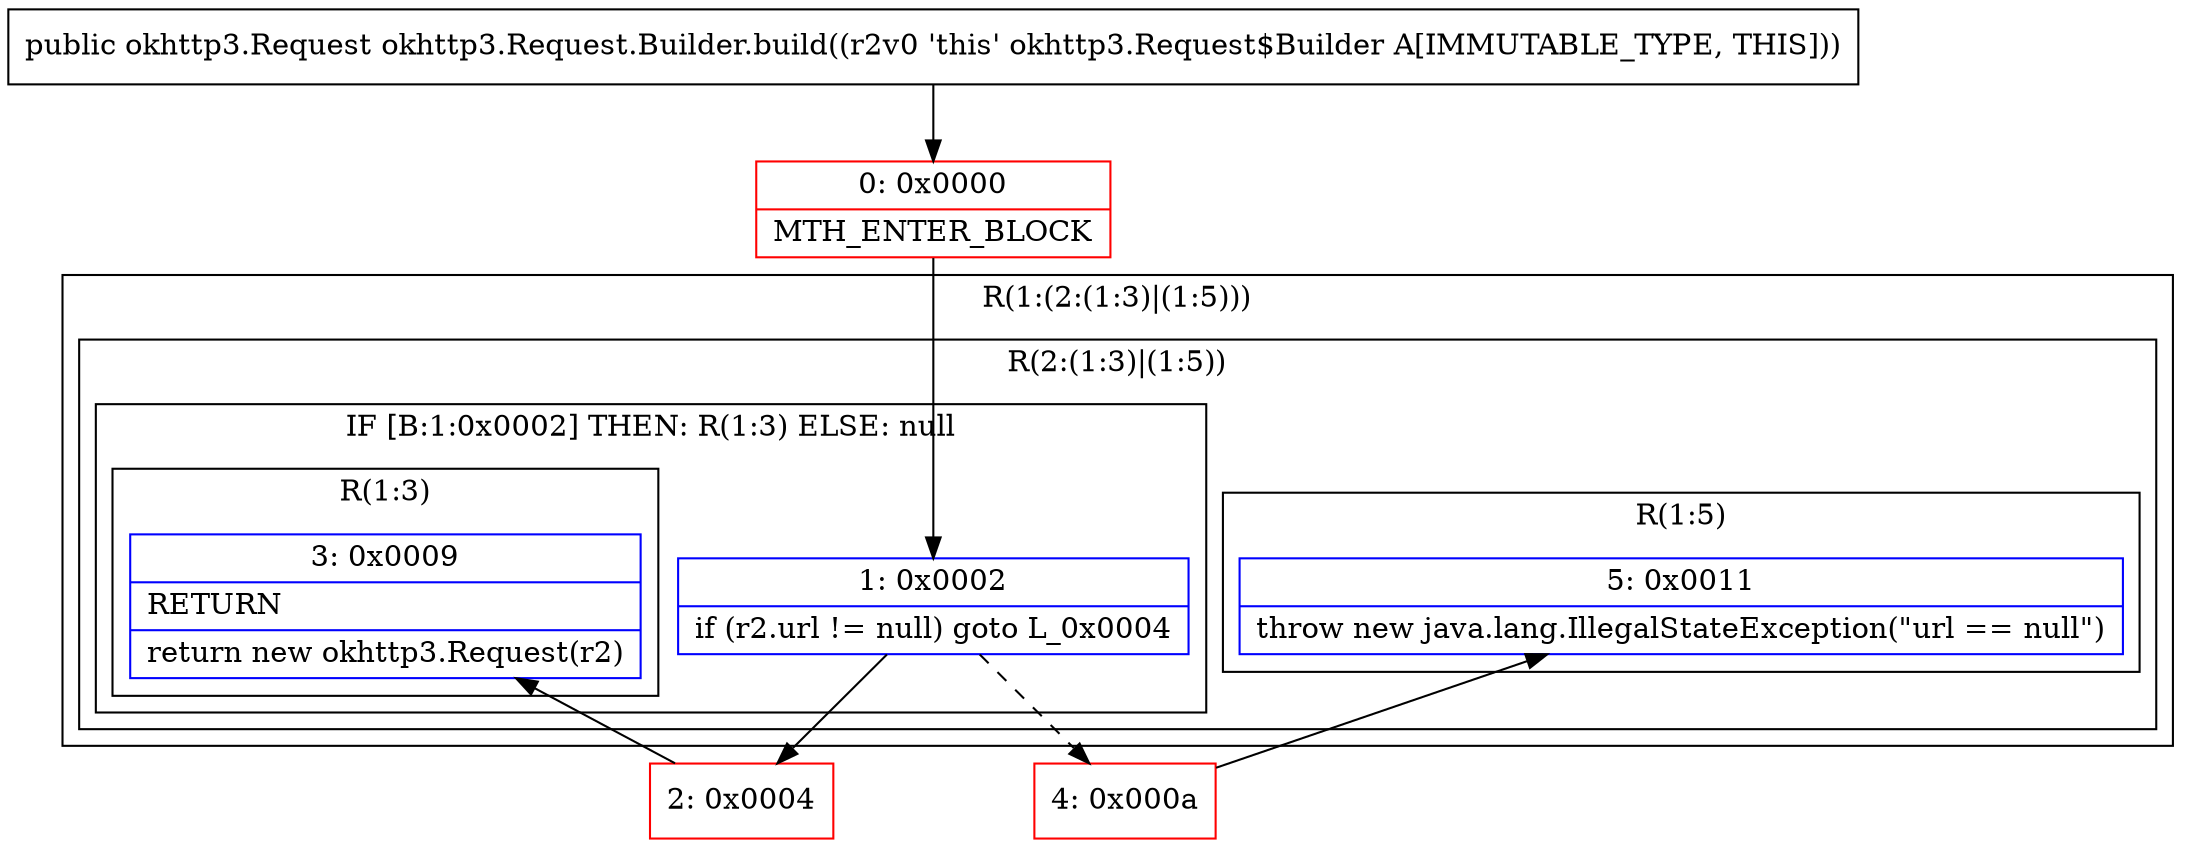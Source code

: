digraph "CFG forokhttp3.Request.Builder.build()Lokhttp3\/Request;" {
subgraph cluster_Region_1553655648 {
label = "R(1:(2:(1:3)|(1:5)))";
node [shape=record,color=blue];
subgraph cluster_Region_388543423 {
label = "R(2:(1:3)|(1:5))";
node [shape=record,color=blue];
subgraph cluster_IfRegion_1285497043 {
label = "IF [B:1:0x0002] THEN: R(1:3) ELSE: null";
node [shape=record,color=blue];
Node_1 [shape=record,label="{1\:\ 0x0002|if (r2.url != null) goto L_0x0004\l}"];
subgraph cluster_Region_229043232 {
label = "R(1:3)";
node [shape=record,color=blue];
Node_3 [shape=record,label="{3\:\ 0x0009|RETURN\l|return new okhttp3.Request(r2)\l}"];
}
}
subgraph cluster_Region_101497619 {
label = "R(1:5)";
node [shape=record,color=blue];
Node_5 [shape=record,label="{5\:\ 0x0011|throw new java.lang.IllegalStateException(\"url == null\")\l}"];
}
}
}
Node_0 [shape=record,color=red,label="{0\:\ 0x0000|MTH_ENTER_BLOCK\l}"];
Node_2 [shape=record,color=red,label="{2\:\ 0x0004}"];
Node_4 [shape=record,color=red,label="{4\:\ 0x000a}"];
MethodNode[shape=record,label="{public okhttp3.Request okhttp3.Request.Builder.build((r2v0 'this' okhttp3.Request$Builder A[IMMUTABLE_TYPE, THIS])) }"];
MethodNode -> Node_0;
Node_1 -> Node_2;
Node_1 -> Node_4[style=dashed];
Node_0 -> Node_1;
Node_2 -> Node_3;
Node_4 -> Node_5;
}

